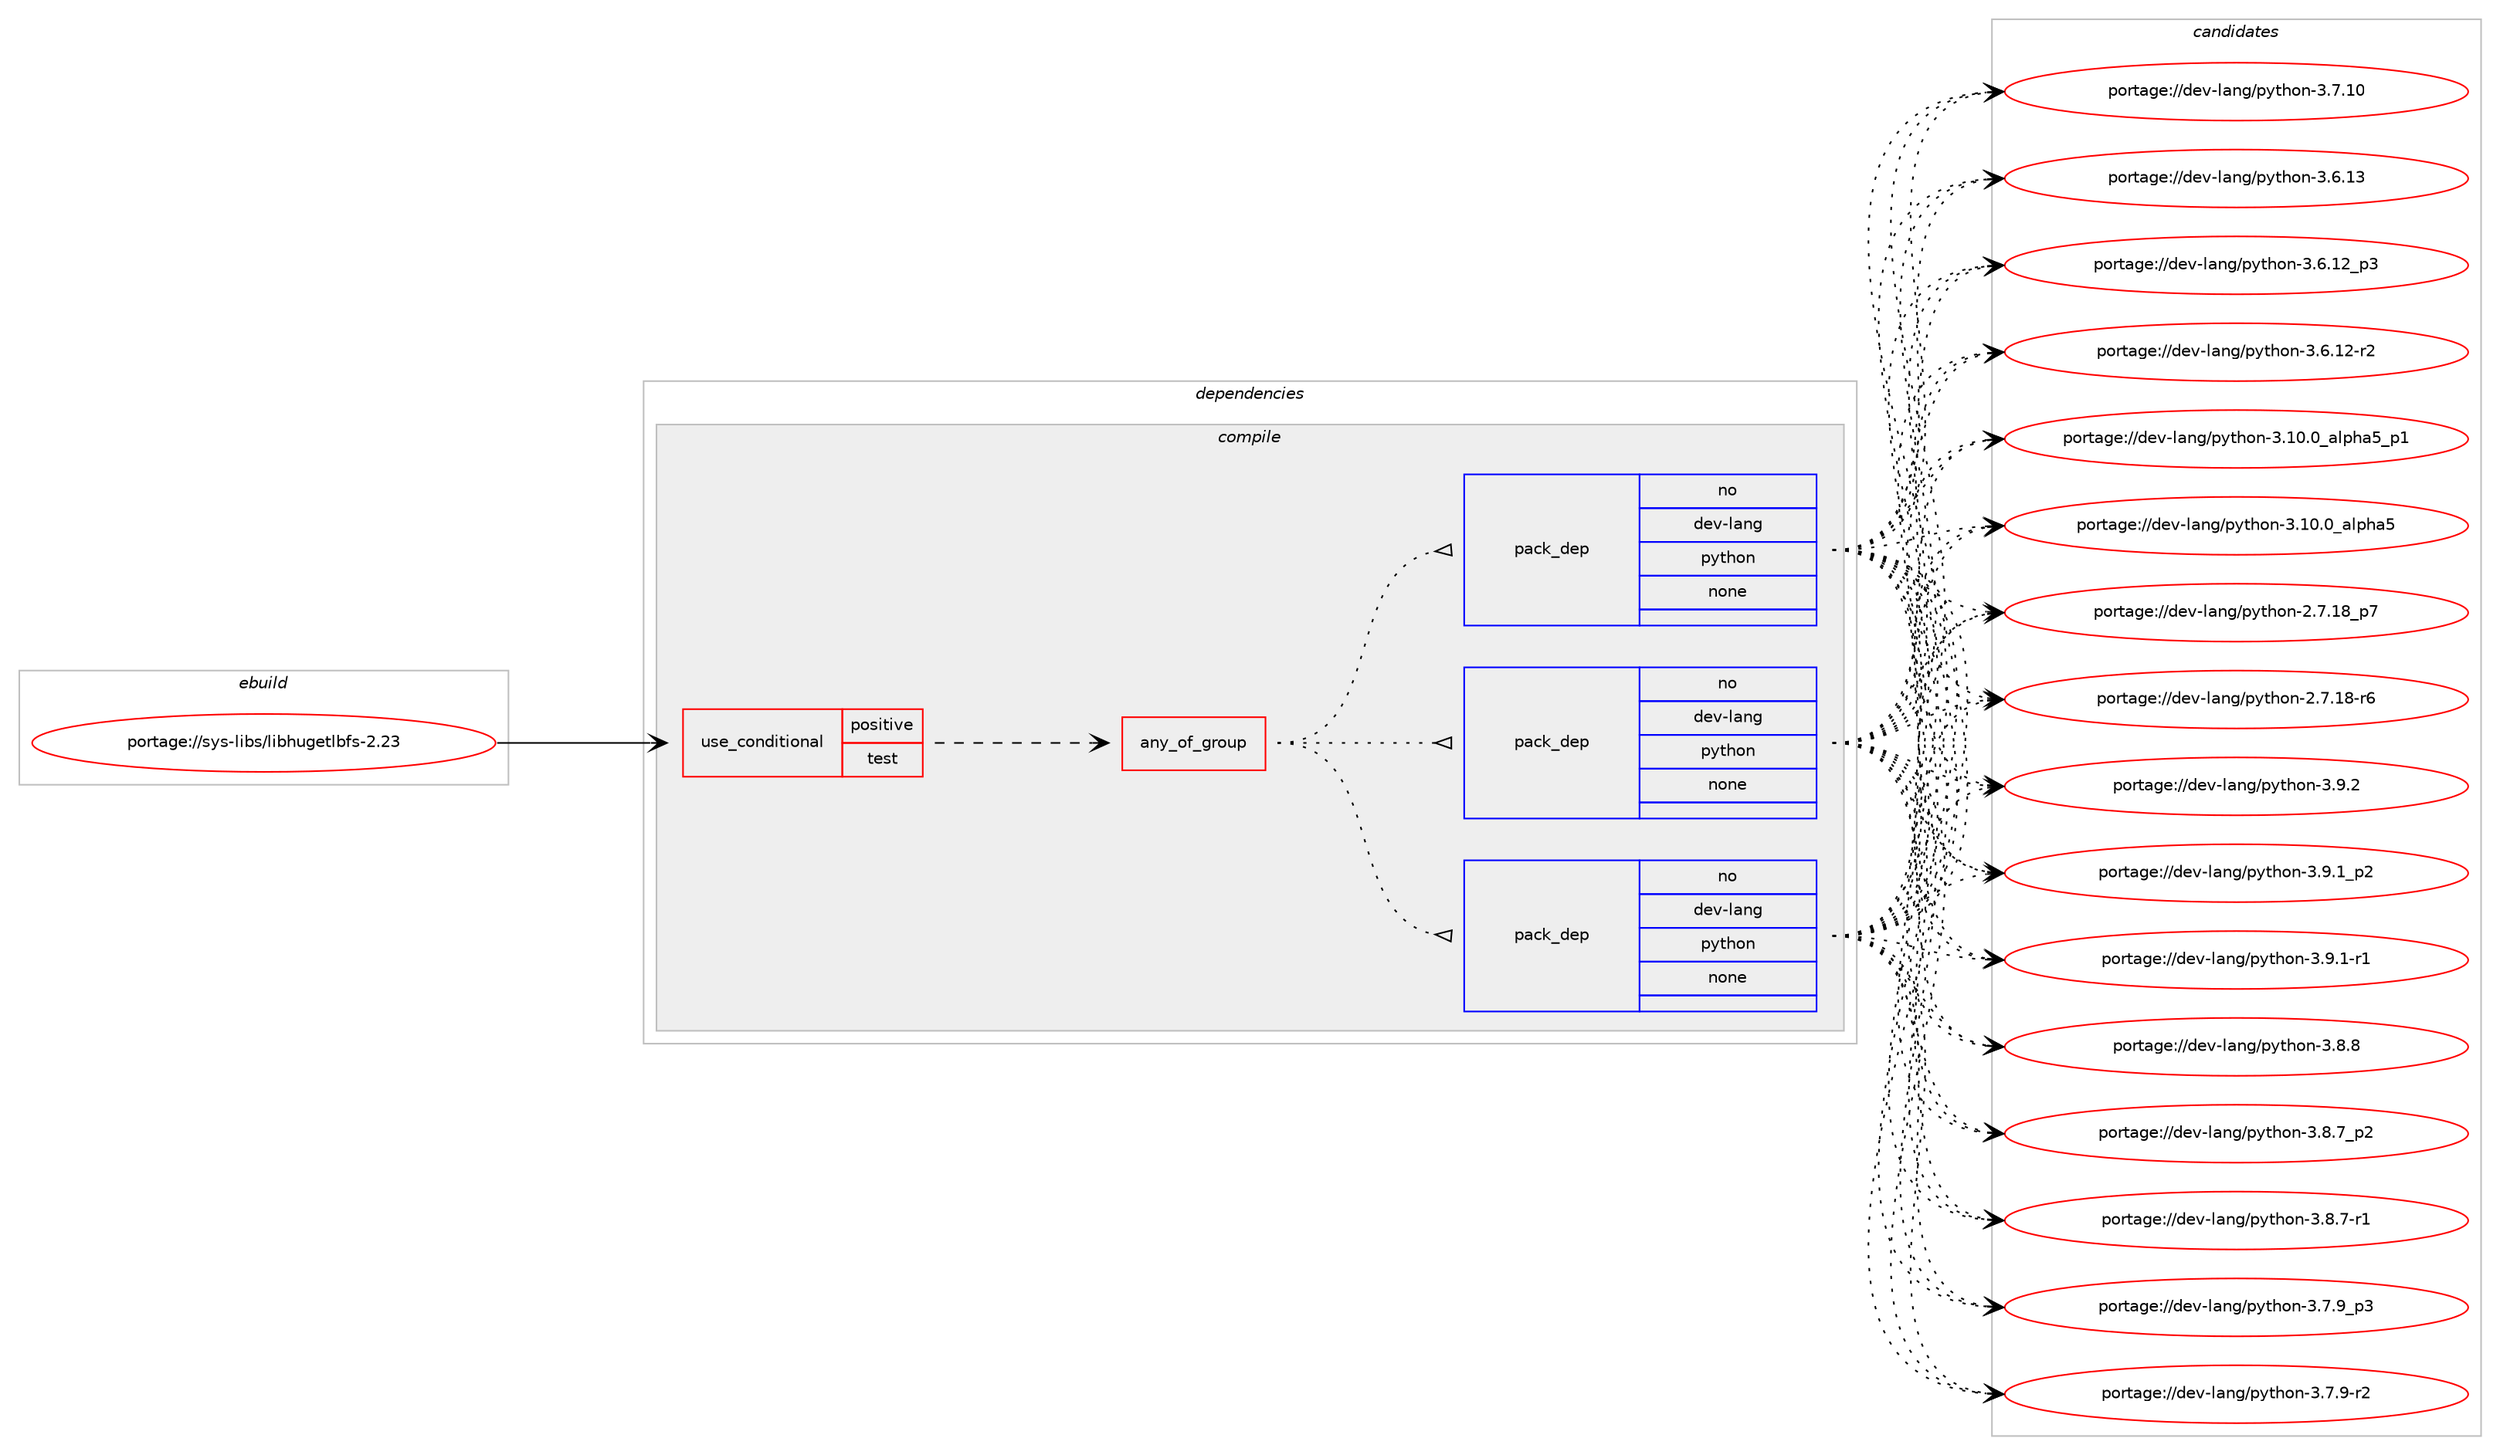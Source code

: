 digraph prolog {

# *************
# Graph options
# *************

newrank=true;
concentrate=true;
compound=true;
graph [rankdir=LR,fontname=Helvetica,fontsize=10,ranksep=1.5];#, ranksep=2.5, nodesep=0.2];
edge  [arrowhead=vee];
node  [fontname=Helvetica,fontsize=10];

# **********
# The ebuild
# **********

subgraph cluster_leftcol {
color=gray;
rank=same;
label=<<i>ebuild</i>>;
id [label="portage://sys-libs/libhugetlbfs-2.23", color=red, width=4, href="../sys-libs/libhugetlbfs-2.23.svg"];
}

# ****************
# The dependencies
# ****************

subgraph cluster_midcol {
color=gray;
label=<<i>dependencies</i>>;
subgraph cluster_compile {
fillcolor="#eeeeee";
style=filled;
label=<<i>compile</i>>;
subgraph cond714 {
dependency3886 [label=<<TABLE BORDER="0" CELLBORDER="1" CELLSPACING="0" CELLPADDING="4"><TR><TD ROWSPAN="3" CELLPADDING="10">use_conditional</TD></TR><TR><TD>positive</TD></TR><TR><TD>test</TD></TR></TABLE>>, shape=none, color=red];
subgraph any53 {
dependency3887 [label=<<TABLE BORDER="0" CELLBORDER="1" CELLSPACING="0" CELLPADDING="4"><TR><TD CELLPADDING="10">any_of_group</TD></TR></TABLE>>, shape=none, color=red];subgraph pack3110 {
dependency3888 [label=<<TABLE BORDER="0" CELLBORDER="1" CELLSPACING="0" CELLPADDING="4" WIDTH="220"><TR><TD ROWSPAN="6" CELLPADDING="30">pack_dep</TD></TR><TR><TD WIDTH="110">no</TD></TR><TR><TD>dev-lang</TD></TR><TR><TD>python</TD></TR><TR><TD>none</TD></TR><TR><TD></TD></TR></TABLE>>, shape=none, color=blue];
}
dependency3887:e -> dependency3888:w [weight=20,style="dotted",arrowhead="oinv"];
subgraph pack3111 {
dependency3889 [label=<<TABLE BORDER="0" CELLBORDER="1" CELLSPACING="0" CELLPADDING="4" WIDTH="220"><TR><TD ROWSPAN="6" CELLPADDING="30">pack_dep</TD></TR><TR><TD WIDTH="110">no</TD></TR><TR><TD>dev-lang</TD></TR><TR><TD>python</TD></TR><TR><TD>none</TD></TR><TR><TD></TD></TR></TABLE>>, shape=none, color=blue];
}
dependency3887:e -> dependency3889:w [weight=20,style="dotted",arrowhead="oinv"];
subgraph pack3112 {
dependency3890 [label=<<TABLE BORDER="0" CELLBORDER="1" CELLSPACING="0" CELLPADDING="4" WIDTH="220"><TR><TD ROWSPAN="6" CELLPADDING="30">pack_dep</TD></TR><TR><TD WIDTH="110">no</TD></TR><TR><TD>dev-lang</TD></TR><TR><TD>python</TD></TR><TR><TD>none</TD></TR><TR><TD></TD></TR></TABLE>>, shape=none, color=blue];
}
dependency3887:e -> dependency3890:w [weight=20,style="dotted",arrowhead="oinv"];
}
dependency3886:e -> dependency3887:w [weight=20,style="dashed",arrowhead="vee"];
}
id:e -> dependency3886:w [weight=20,style="solid",arrowhead="vee"];
}
subgraph cluster_compileandrun {
fillcolor="#eeeeee";
style=filled;
label=<<i>compile and run</i>>;
}
subgraph cluster_run {
fillcolor="#eeeeee";
style=filled;
label=<<i>run</i>>;
}
}

# **************
# The candidates
# **************

subgraph cluster_choices {
rank=same;
color=gray;
label=<<i>candidates</i>>;

subgraph choice3110 {
color=black;
nodesep=1;
choice100101118451089711010347112121116104111110455146574650 [label="portage://dev-lang/python-3.9.2", color=red, width=4,href="../dev-lang/python-3.9.2.svg"];
choice1001011184510897110103471121211161041111104551465746499511250 [label="portage://dev-lang/python-3.9.1_p2", color=red, width=4,href="../dev-lang/python-3.9.1_p2.svg"];
choice1001011184510897110103471121211161041111104551465746494511449 [label="portage://dev-lang/python-3.9.1-r1", color=red, width=4,href="../dev-lang/python-3.9.1-r1.svg"];
choice100101118451089711010347112121116104111110455146564656 [label="portage://dev-lang/python-3.8.8", color=red, width=4,href="../dev-lang/python-3.8.8.svg"];
choice1001011184510897110103471121211161041111104551465646559511250 [label="portage://dev-lang/python-3.8.7_p2", color=red, width=4,href="../dev-lang/python-3.8.7_p2.svg"];
choice1001011184510897110103471121211161041111104551465646554511449 [label="portage://dev-lang/python-3.8.7-r1", color=red, width=4,href="../dev-lang/python-3.8.7-r1.svg"];
choice1001011184510897110103471121211161041111104551465546579511251 [label="portage://dev-lang/python-3.7.9_p3", color=red, width=4,href="../dev-lang/python-3.7.9_p3.svg"];
choice1001011184510897110103471121211161041111104551465546574511450 [label="portage://dev-lang/python-3.7.9-r2", color=red, width=4,href="../dev-lang/python-3.7.9-r2.svg"];
choice10010111845108971101034711212111610411111045514655464948 [label="portage://dev-lang/python-3.7.10", color=red, width=4,href="../dev-lang/python-3.7.10.svg"];
choice10010111845108971101034711212111610411111045514654464951 [label="portage://dev-lang/python-3.6.13", color=red, width=4,href="../dev-lang/python-3.6.13.svg"];
choice100101118451089711010347112121116104111110455146544649509511251 [label="portage://dev-lang/python-3.6.12_p3", color=red, width=4,href="../dev-lang/python-3.6.12_p3.svg"];
choice100101118451089711010347112121116104111110455146544649504511450 [label="portage://dev-lang/python-3.6.12-r2", color=red, width=4,href="../dev-lang/python-3.6.12-r2.svg"];
choice10010111845108971101034711212111610411111045514649484648959710811210497539511249 [label="portage://dev-lang/python-3.10.0_alpha5_p1", color=red, width=4,href="../dev-lang/python-3.10.0_alpha5_p1.svg"];
choice1001011184510897110103471121211161041111104551464948464895971081121049753 [label="portage://dev-lang/python-3.10.0_alpha5", color=red, width=4,href="../dev-lang/python-3.10.0_alpha5.svg"];
choice100101118451089711010347112121116104111110455046554649569511255 [label="portage://dev-lang/python-2.7.18_p7", color=red, width=4,href="../dev-lang/python-2.7.18_p7.svg"];
choice100101118451089711010347112121116104111110455046554649564511454 [label="portage://dev-lang/python-2.7.18-r6", color=red, width=4,href="../dev-lang/python-2.7.18-r6.svg"];
dependency3888:e -> choice100101118451089711010347112121116104111110455146574650:w [style=dotted,weight="100"];
dependency3888:e -> choice1001011184510897110103471121211161041111104551465746499511250:w [style=dotted,weight="100"];
dependency3888:e -> choice1001011184510897110103471121211161041111104551465746494511449:w [style=dotted,weight="100"];
dependency3888:e -> choice100101118451089711010347112121116104111110455146564656:w [style=dotted,weight="100"];
dependency3888:e -> choice1001011184510897110103471121211161041111104551465646559511250:w [style=dotted,weight="100"];
dependency3888:e -> choice1001011184510897110103471121211161041111104551465646554511449:w [style=dotted,weight="100"];
dependency3888:e -> choice1001011184510897110103471121211161041111104551465546579511251:w [style=dotted,weight="100"];
dependency3888:e -> choice1001011184510897110103471121211161041111104551465546574511450:w [style=dotted,weight="100"];
dependency3888:e -> choice10010111845108971101034711212111610411111045514655464948:w [style=dotted,weight="100"];
dependency3888:e -> choice10010111845108971101034711212111610411111045514654464951:w [style=dotted,weight="100"];
dependency3888:e -> choice100101118451089711010347112121116104111110455146544649509511251:w [style=dotted,weight="100"];
dependency3888:e -> choice100101118451089711010347112121116104111110455146544649504511450:w [style=dotted,weight="100"];
dependency3888:e -> choice10010111845108971101034711212111610411111045514649484648959710811210497539511249:w [style=dotted,weight="100"];
dependency3888:e -> choice1001011184510897110103471121211161041111104551464948464895971081121049753:w [style=dotted,weight="100"];
dependency3888:e -> choice100101118451089711010347112121116104111110455046554649569511255:w [style=dotted,weight="100"];
dependency3888:e -> choice100101118451089711010347112121116104111110455046554649564511454:w [style=dotted,weight="100"];
}
subgraph choice3111 {
color=black;
nodesep=1;
choice100101118451089711010347112121116104111110455146574650 [label="portage://dev-lang/python-3.9.2", color=red, width=4,href="../dev-lang/python-3.9.2.svg"];
choice1001011184510897110103471121211161041111104551465746499511250 [label="portage://dev-lang/python-3.9.1_p2", color=red, width=4,href="../dev-lang/python-3.9.1_p2.svg"];
choice1001011184510897110103471121211161041111104551465746494511449 [label="portage://dev-lang/python-3.9.1-r1", color=red, width=4,href="../dev-lang/python-3.9.1-r1.svg"];
choice100101118451089711010347112121116104111110455146564656 [label="portage://dev-lang/python-3.8.8", color=red, width=4,href="../dev-lang/python-3.8.8.svg"];
choice1001011184510897110103471121211161041111104551465646559511250 [label="portage://dev-lang/python-3.8.7_p2", color=red, width=4,href="../dev-lang/python-3.8.7_p2.svg"];
choice1001011184510897110103471121211161041111104551465646554511449 [label="portage://dev-lang/python-3.8.7-r1", color=red, width=4,href="../dev-lang/python-3.8.7-r1.svg"];
choice1001011184510897110103471121211161041111104551465546579511251 [label="portage://dev-lang/python-3.7.9_p3", color=red, width=4,href="../dev-lang/python-3.7.9_p3.svg"];
choice1001011184510897110103471121211161041111104551465546574511450 [label="portage://dev-lang/python-3.7.9-r2", color=red, width=4,href="../dev-lang/python-3.7.9-r2.svg"];
choice10010111845108971101034711212111610411111045514655464948 [label="portage://dev-lang/python-3.7.10", color=red, width=4,href="../dev-lang/python-3.7.10.svg"];
choice10010111845108971101034711212111610411111045514654464951 [label="portage://dev-lang/python-3.6.13", color=red, width=4,href="../dev-lang/python-3.6.13.svg"];
choice100101118451089711010347112121116104111110455146544649509511251 [label="portage://dev-lang/python-3.6.12_p3", color=red, width=4,href="../dev-lang/python-3.6.12_p3.svg"];
choice100101118451089711010347112121116104111110455146544649504511450 [label="portage://dev-lang/python-3.6.12-r2", color=red, width=4,href="../dev-lang/python-3.6.12-r2.svg"];
choice10010111845108971101034711212111610411111045514649484648959710811210497539511249 [label="portage://dev-lang/python-3.10.0_alpha5_p1", color=red, width=4,href="../dev-lang/python-3.10.0_alpha5_p1.svg"];
choice1001011184510897110103471121211161041111104551464948464895971081121049753 [label="portage://dev-lang/python-3.10.0_alpha5", color=red, width=4,href="../dev-lang/python-3.10.0_alpha5.svg"];
choice100101118451089711010347112121116104111110455046554649569511255 [label="portage://dev-lang/python-2.7.18_p7", color=red, width=4,href="../dev-lang/python-2.7.18_p7.svg"];
choice100101118451089711010347112121116104111110455046554649564511454 [label="portage://dev-lang/python-2.7.18-r6", color=red, width=4,href="../dev-lang/python-2.7.18-r6.svg"];
dependency3889:e -> choice100101118451089711010347112121116104111110455146574650:w [style=dotted,weight="100"];
dependency3889:e -> choice1001011184510897110103471121211161041111104551465746499511250:w [style=dotted,weight="100"];
dependency3889:e -> choice1001011184510897110103471121211161041111104551465746494511449:w [style=dotted,weight="100"];
dependency3889:e -> choice100101118451089711010347112121116104111110455146564656:w [style=dotted,weight="100"];
dependency3889:e -> choice1001011184510897110103471121211161041111104551465646559511250:w [style=dotted,weight="100"];
dependency3889:e -> choice1001011184510897110103471121211161041111104551465646554511449:w [style=dotted,weight="100"];
dependency3889:e -> choice1001011184510897110103471121211161041111104551465546579511251:w [style=dotted,weight="100"];
dependency3889:e -> choice1001011184510897110103471121211161041111104551465546574511450:w [style=dotted,weight="100"];
dependency3889:e -> choice10010111845108971101034711212111610411111045514655464948:w [style=dotted,weight="100"];
dependency3889:e -> choice10010111845108971101034711212111610411111045514654464951:w [style=dotted,weight="100"];
dependency3889:e -> choice100101118451089711010347112121116104111110455146544649509511251:w [style=dotted,weight="100"];
dependency3889:e -> choice100101118451089711010347112121116104111110455146544649504511450:w [style=dotted,weight="100"];
dependency3889:e -> choice10010111845108971101034711212111610411111045514649484648959710811210497539511249:w [style=dotted,weight="100"];
dependency3889:e -> choice1001011184510897110103471121211161041111104551464948464895971081121049753:w [style=dotted,weight="100"];
dependency3889:e -> choice100101118451089711010347112121116104111110455046554649569511255:w [style=dotted,weight="100"];
dependency3889:e -> choice100101118451089711010347112121116104111110455046554649564511454:w [style=dotted,weight="100"];
}
subgraph choice3112 {
color=black;
nodesep=1;
choice100101118451089711010347112121116104111110455146574650 [label="portage://dev-lang/python-3.9.2", color=red, width=4,href="../dev-lang/python-3.9.2.svg"];
choice1001011184510897110103471121211161041111104551465746499511250 [label="portage://dev-lang/python-3.9.1_p2", color=red, width=4,href="../dev-lang/python-3.9.1_p2.svg"];
choice1001011184510897110103471121211161041111104551465746494511449 [label="portage://dev-lang/python-3.9.1-r1", color=red, width=4,href="../dev-lang/python-3.9.1-r1.svg"];
choice100101118451089711010347112121116104111110455146564656 [label="portage://dev-lang/python-3.8.8", color=red, width=4,href="../dev-lang/python-3.8.8.svg"];
choice1001011184510897110103471121211161041111104551465646559511250 [label="portage://dev-lang/python-3.8.7_p2", color=red, width=4,href="../dev-lang/python-3.8.7_p2.svg"];
choice1001011184510897110103471121211161041111104551465646554511449 [label="portage://dev-lang/python-3.8.7-r1", color=red, width=4,href="../dev-lang/python-3.8.7-r1.svg"];
choice1001011184510897110103471121211161041111104551465546579511251 [label="portage://dev-lang/python-3.7.9_p3", color=red, width=4,href="../dev-lang/python-3.7.9_p3.svg"];
choice1001011184510897110103471121211161041111104551465546574511450 [label="portage://dev-lang/python-3.7.9-r2", color=red, width=4,href="../dev-lang/python-3.7.9-r2.svg"];
choice10010111845108971101034711212111610411111045514655464948 [label="portage://dev-lang/python-3.7.10", color=red, width=4,href="../dev-lang/python-3.7.10.svg"];
choice10010111845108971101034711212111610411111045514654464951 [label="portage://dev-lang/python-3.6.13", color=red, width=4,href="../dev-lang/python-3.6.13.svg"];
choice100101118451089711010347112121116104111110455146544649509511251 [label="portage://dev-lang/python-3.6.12_p3", color=red, width=4,href="../dev-lang/python-3.6.12_p3.svg"];
choice100101118451089711010347112121116104111110455146544649504511450 [label="portage://dev-lang/python-3.6.12-r2", color=red, width=4,href="../dev-lang/python-3.6.12-r2.svg"];
choice10010111845108971101034711212111610411111045514649484648959710811210497539511249 [label="portage://dev-lang/python-3.10.0_alpha5_p1", color=red, width=4,href="../dev-lang/python-3.10.0_alpha5_p1.svg"];
choice1001011184510897110103471121211161041111104551464948464895971081121049753 [label="portage://dev-lang/python-3.10.0_alpha5", color=red, width=4,href="../dev-lang/python-3.10.0_alpha5.svg"];
choice100101118451089711010347112121116104111110455046554649569511255 [label="portage://dev-lang/python-2.7.18_p7", color=red, width=4,href="../dev-lang/python-2.7.18_p7.svg"];
choice100101118451089711010347112121116104111110455046554649564511454 [label="portage://dev-lang/python-2.7.18-r6", color=red, width=4,href="../dev-lang/python-2.7.18-r6.svg"];
dependency3890:e -> choice100101118451089711010347112121116104111110455146574650:w [style=dotted,weight="100"];
dependency3890:e -> choice1001011184510897110103471121211161041111104551465746499511250:w [style=dotted,weight="100"];
dependency3890:e -> choice1001011184510897110103471121211161041111104551465746494511449:w [style=dotted,weight="100"];
dependency3890:e -> choice100101118451089711010347112121116104111110455146564656:w [style=dotted,weight="100"];
dependency3890:e -> choice1001011184510897110103471121211161041111104551465646559511250:w [style=dotted,weight="100"];
dependency3890:e -> choice1001011184510897110103471121211161041111104551465646554511449:w [style=dotted,weight="100"];
dependency3890:e -> choice1001011184510897110103471121211161041111104551465546579511251:w [style=dotted,weight="100"];
dependency3890:e -> choice1001011184510897110103471121211161041111104551465546574511450:w [style=dotted,weight="100"];
dependency3890:e -> choice10010111845108971101034711212111610411111045514655464948:w [style=dotted,weight="100"];
dependency3890:e -> choice10010111845108971101034711212111610411111045514654464951:w [style=dotted,weight="100"];
dependency3890:e -> choice100101118451089711010347112121116104111110455146544649509511251:w [style=dotted,weight="100"];
dependency3890:e -> choice100101118451089711010347112121116104111110455146544649504511450:w [style=dotted,weight="100"];
dependency3890:e -> choice10010111845108971101034711212111610411111045514649484648959710811210497539511249:w [style=dotted,weight="100"];
dependency3890:e -> choice1001011184510897110103471121211161041111104551464948464895971081121049753:w [style=dotted,weight="100"];
dependency3890:e -> choice100101118451089711010347112121116104111110455046554649569511255:w [style=dotted,weight="100"];
dependency3890:e -> choice100101118451089711010347112121116104111110455046554649564511454:w [style=dotted,weight="100"];
}
}

}
